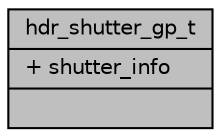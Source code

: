 digraph "hdr_shutter_gp_t"
{
 // INTERACTIVE_SVG=YES
 // LATEX_PDF_SIZE
  bgcolor="transparent";
  edge [fontname="Helvetica",fontsize="10",labelfontname="Helvetica",labelfontsize="10"];
  node [fontname="Helvetica",fontsize="10",shape=record];
  Node1 [label="{hdr_shutter_gp_t\n|+ shutter_info\l|}",height=0.2,width=0.4,color="black", fillcolor="grey75", style="filled", fontcolor="black",tooltip="Description of shutter information of HDR mode."];
}
